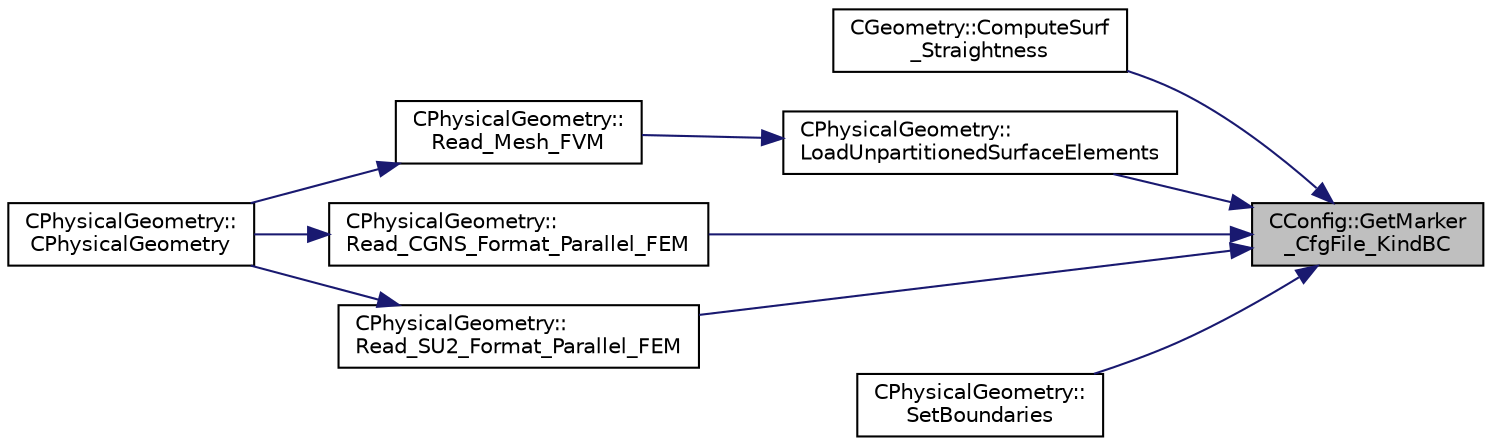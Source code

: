 digraph "CConfig::GetMarker_CfgFile_KindBC"
{
 // LATEX_PDF_SIZE
  edge [fontname="Helvetica",fontsize="10",labelfontname="Helvetica",labelfontsize="10"];
  node [fontname="Helvetica",fontsize="10",shape=record];
  rankdir="RL";
  Node1 [label="CConfig::GetMarker\l_CfgFile_KindBC",height=0.2,width=0.4,color="black", fillcolor="grey75", style="filled", fontcolor="black",tooltip="Get the boundary information (kind of boundary) in the config information of the marker val_marker."];
  Node1 -> Node2 [dir="back",color="midnightblue",fontsize="10",style="solid",fontname="Helvetica"];
  Node2 [label="CGeometry::ComputeSurf\l_Straightness",height=0.2,width=0.4,color="black", fillcolor="white", style="filled",URL="$classCGeometry.html#a6bc723ce56a9b77630c7ef7e54eff98c",tooltip="Check if a boundary is straight(2D) / plane(3D) for EULER_WALL and SYMMETRY_PLANE only and store the ..."];
  Node1 -> Node3 [dir="back",color="midnightblue",fontsize="10",style="solid",fontname="Helvetica"];
  Node3 [label="CPhysicalGeometry::\lLoadUnpartitionedSurfaceElements",height=0.2,width=0.4,color="black", fillcolor="white", style="filled",URL="$classCPhysicalGeometry.html#a23692062ec01893ef6b5ae53fcbbf022",tooltip="Loads the boundary elements (markers) from the mesh reader object into the primal element data struct..."];
  Node3 -> Node4 [dir="back",color="midnightblue",fontsize="10",style="solid",fontname="Helvetica"];
  Node4 [label="CPhysicalGeometry::\lRead_Mesh_FVM",height=0.2,width=0.4,color="black", fillcolor="white", style="filled",URL="$classCPhysicalGeometry.html#ad4096218a43c6a5ec4c56576c0c30e5b",tooltip="Reads the geometry of the grid and adjust the boundary conditions with the configuration file in para..."];
  Node4 -> Node5 [dir="back",color="midnightblue",fontsize="10",style="solid",fontname="Helvetica"];
  Node5 [label="CPhysicalGeometry::\lCPhysicalGeometry",height=0.2,width=0.4,color="black", fillcolor="white", style="filled",URL="$classCPhysicalGeometry.html#a075a737b341a64de5463ddd41096692e",tooltip="Reads the geometry of the grid and adjust the boundary conditions with the configuration file."];
  Node1 -> Node6 [dir="back",color="midnightblue",fontsize="10",style="solid",fontname="Helvetica"];
  Node6 [label="CPhysicalGeometry::\lRead_CGNS_Format_Parallel_FEM",height=0.2,width=0.4,color="black", fillcolor="white", style="filled",URL="$classCPhysicalGeometry.html#a5fa5c4805d03646f8bfbf8622265f958",tooltip="Reads for the FEM solver the geometry of the grid and adjust the boundary conditions with the configu..."];
  Node6 -> Node5 [dir="back",color="midnightblue",fontsize="10",style="solid",fontname="Helvetica"];
  Node1 -> Node7 [dir="back",color="midnightblue",fontsize="10",style="solid",fontname="Helvetica"];
  Node7 [label="CPhysicalGeometry::\lRead_SU2_Format_Parallel_FEM",height=0.2,width=0.4,color="black", fillcolor="white", style="filled",URL="$classCPhysicalGeometry.html#a8fb5c62d5c61dd689ea5d51d4f174831",tooltip="Reads for the FEM solver the geometry of the grid and adjust the boundary conditions with the configu..."];
  Node7 -> Node5 [dir="back",color="midnightblue",fontsize="10",style="solid",fontname="Helvetica"];
  Node1 -> Node8 [dir="back",color="midnightblue",fontsize="10",style="solid",fontname="Helvetica"];
  Node8 [label="CPhysicalGeometry::\lSetBoundaries",height=0.2,width=0.4,color="black", fillcolor="white", style="filled",URL="$classCPhysicalGeometry.html#a1932ad72c420cb68fc9e0c13ae77d695",tooltip="Set the send receive boundaries of the grid."];
}
